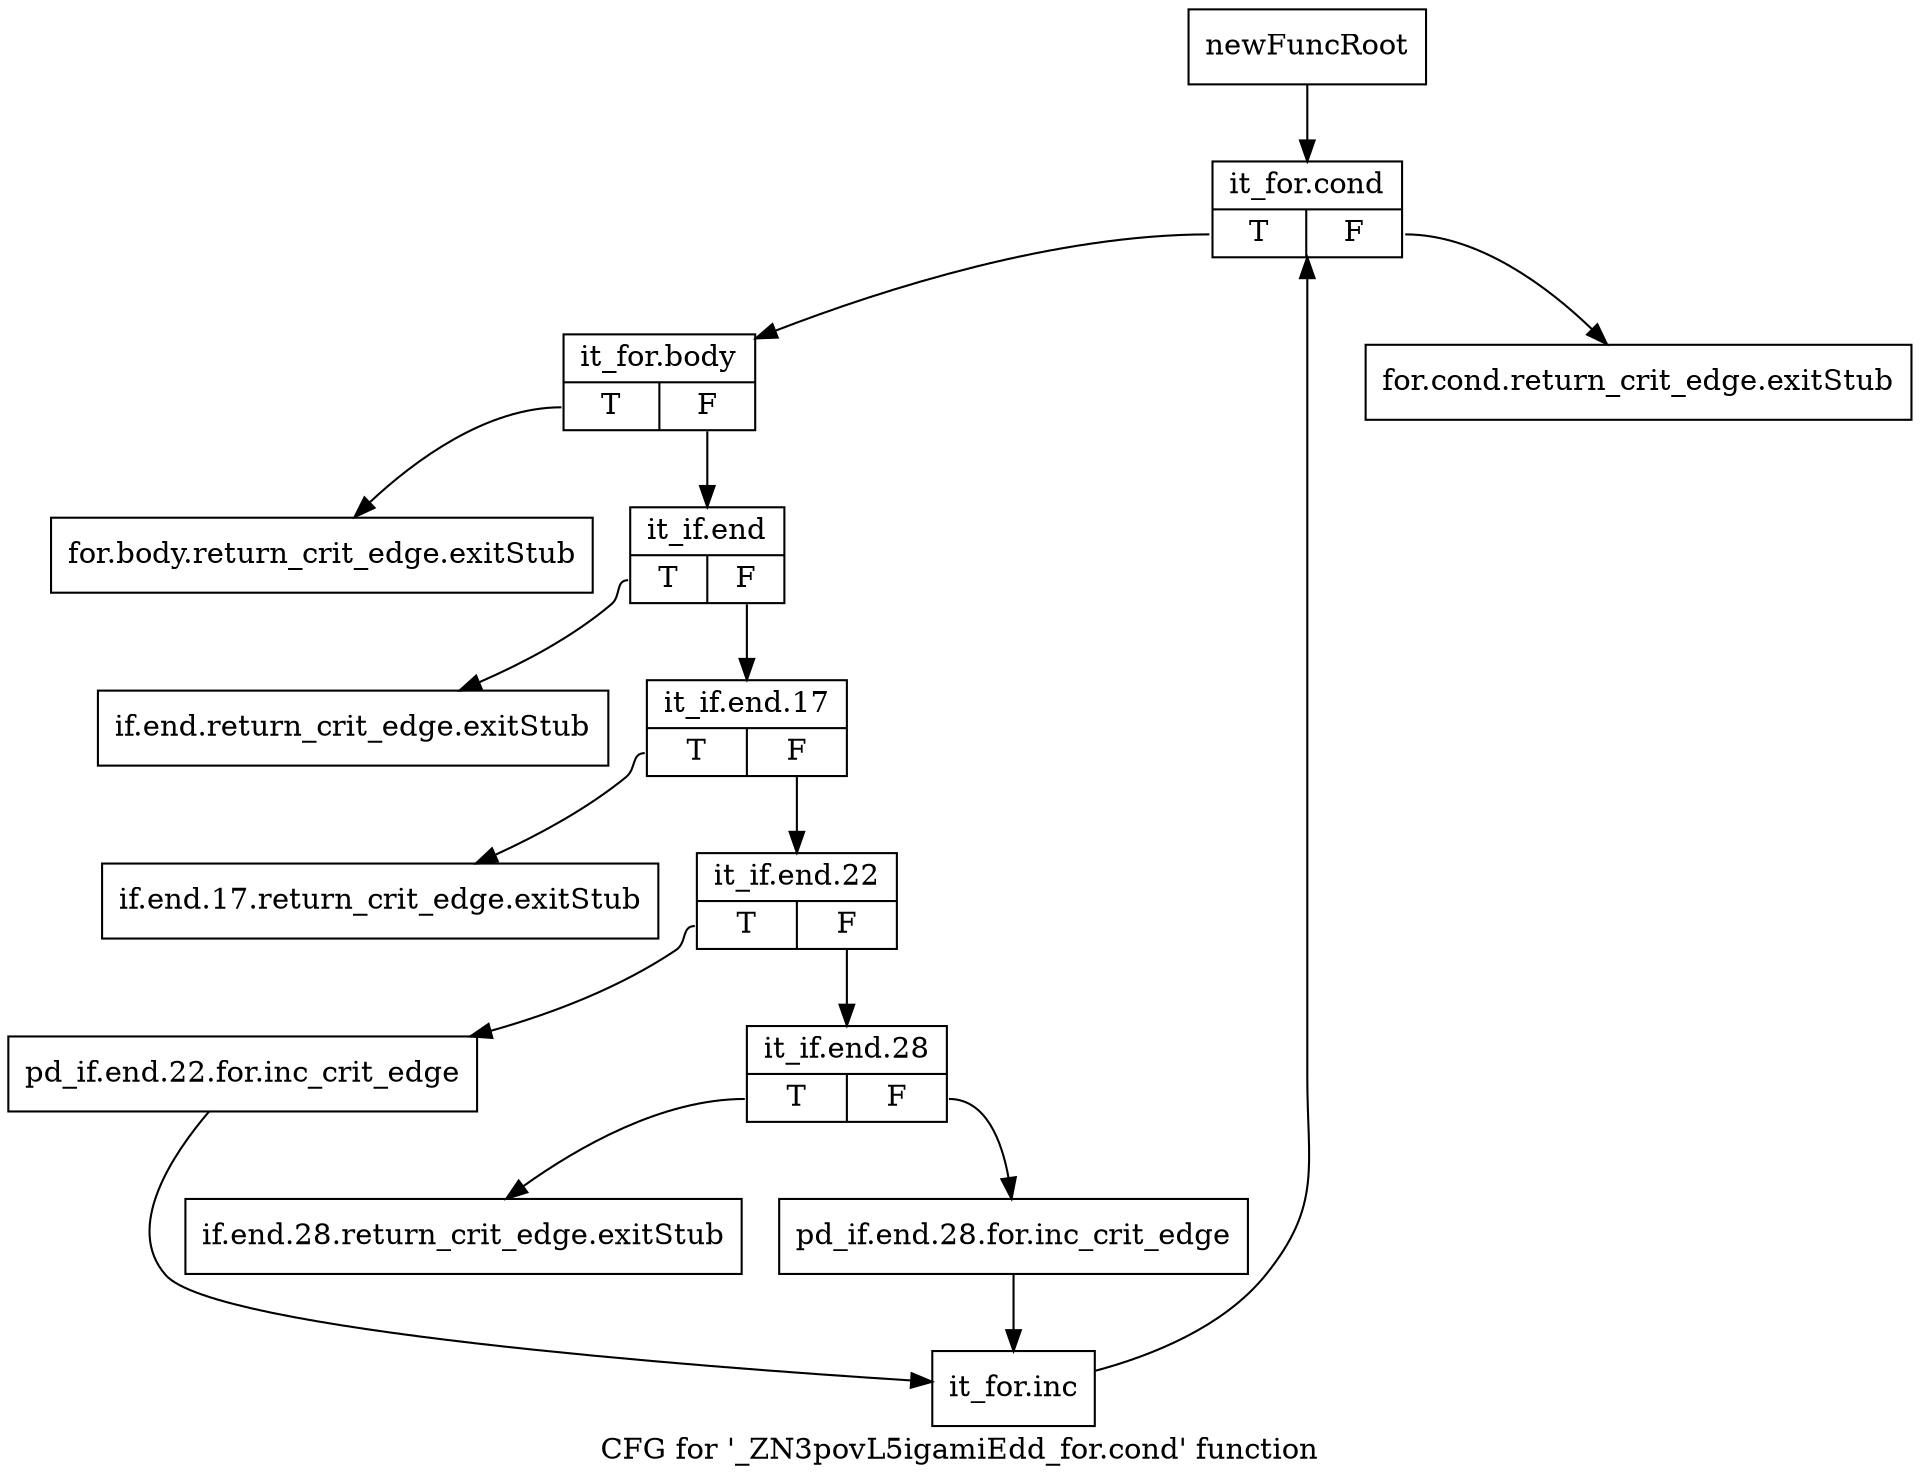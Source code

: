 digraph "CFG for '_ZN3povL5igamiEdd_for.cond' function" {
	label="CFG for '_ZN3povL5igamiEdd_for.cond' function";

	Node0x236dce0 [shape=record,label="{newFuncRoot}"];
	Node0x236dce0 -> Node0x236dec0;
	Node0x236dd30 [shape=record,label="{for.cond.return_crit_edge.exitStub}"];
	Node0x236dd80 [shape=record,label="{for.body.return_crit_edge.exitStub}"];
	Node0x236ddd0 [shape=record,label="{if.end.return_crit_edge.exitStub}"];
	Node0x236de20 [shape=record,label="{if.end.17.return_crit_edge.exitStub}"];
	Node0x236de70 [shape=record,label="{if.end.28.return_crit_edge.exitStub}"];
	Node0x236dec0 [shape=record,label="{it_for.cond|{<s0>T|<s1>F}}"];
	Node0x236dec0:s0 -> Node0x236df10;
	Node0x236dec0:s1 -> Node0x236dd30;
	Node0x236df10 [shape=record,label="{it_for.body|{<s0>T|<s1>F}}"];
	Node0x236df10:s0 -> Node0x236dd80;
	Node0x236df10:s1 -> Node0x236df60;
	Node0x236df60 [shape=record,label="{it_if.end|{<s0>T|<s1>F}}"];
	Node0x236df60:s0 -> Node0x236ddd0;
	Node0x236df60:s1 -> Node0x236dfb0;
	Node0x236dfb0 [shape=record,label="{it_if.end.17|{<s0>T|<s1>F}}"];
	Node0x236dfb0:s0 -> Node0x236de20;
	Node0x236dfb0:s1 -> Node0x236e000;
	Node0x236e000 [shape=record,label="{it_if.end.22|{<s0>T|<s1>F}}"];
	Node0x236e000:s0 -> Node0x236e0f0;
	Node0x236e000:s1 -> Node0x236e050;
	Node0x236e050 [shape=record,label="{it_if.end.28|{<s0>T|<s1>F}}"];
	Node0x236e050:s0 -> Node0x236de70;
	Node0x236e050:s1 -> Node0x236e0a0;
	Node0x236e0a0 [shape=record,label="{pd_if.end.28.for.inc_crit_edge}"];
	Node0x236e0a0 -> Node0x236e140;
	Node0x236e0f0 [shape=record,label="{pd_if.end.22.for.inc_crit_edge}"];
	Node0x236e0f0 -> Node0x236e140;
	Node0x236e140 [shape=record,label="{it_for.inc}"];
	Node0x236e140 -> Node0x236dec0;
}
